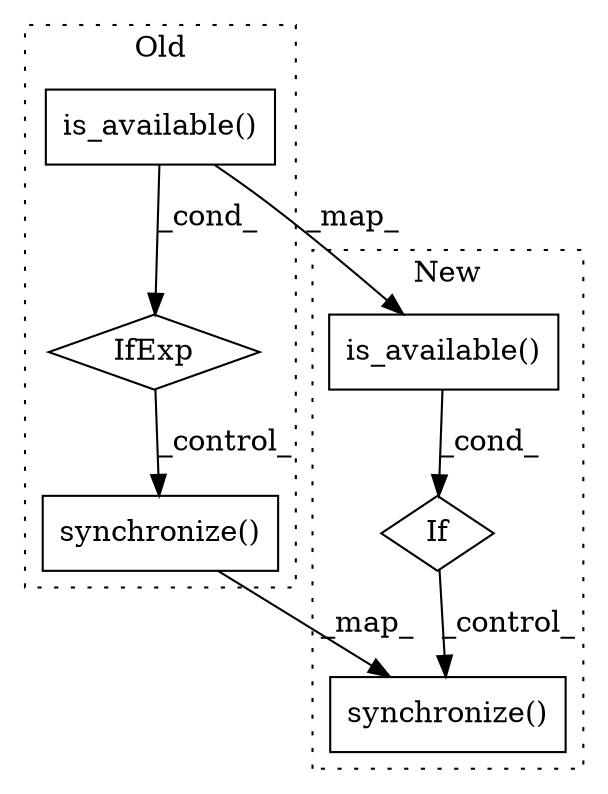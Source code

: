 digraph G {
subgraph cluster0 {
1 [label="synchronize()" a="75" s="2353" l="24" shape="box"];
4 [label="IfExp" a="51" s="2377,2406" l="4,6" shape="diamond"];
6 [label="is_available()" a="75" s="2381" l="25" shape="box"];
label = "Old";
style="dotted";
}
subgraph cluster1 {
2 [label="synchronize()" a="75" s="2363" l="24" shape="box"];
3 [label="If" a="96" s="2325" l="3" shape="diamond"];
5 [label="is_available()" a="75" s="2328" l="25" shape="box"];
label = "New";
style="dotted";
}
1 -> 2 [label="_map_"];
3 -> 2 [label="_control_"];
4 -> 1 [label="_control_"];
5 -> 3 [label="_cond_"];
6 -> 5 [label="_map_"];
6 -> 4 [label="_cond_"];
}